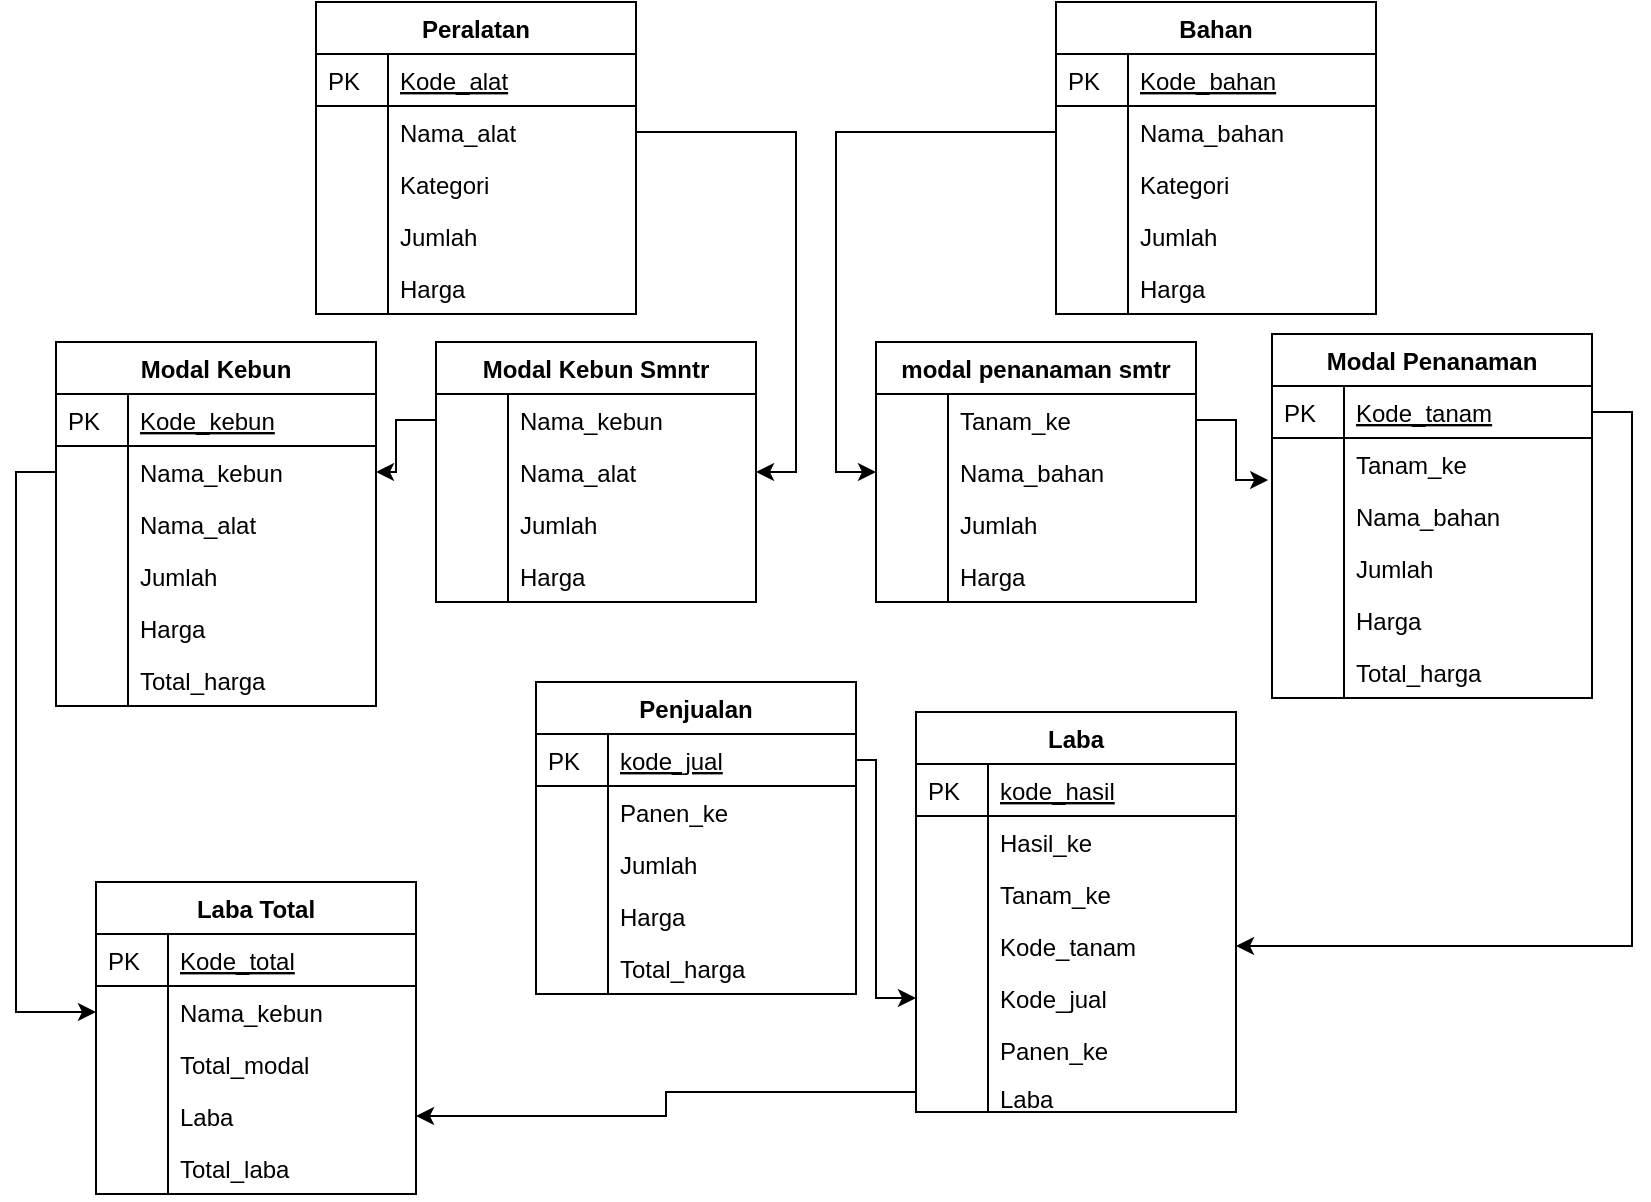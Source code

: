<mxfile version="12.9.6" type="github"><diagram id="C5RBs43oDa-KdzZeNtuy" name="Page-1"><mxGraphModel dx="1841" dy="611" grid="1" gridSize="10" guides="1" tooltips="1" connect="1" arrows="1" fold="1" page="1" pageScale="1" pageWidth="827" pageHeight="1169" math="0" shadow="0"><root><mxCell id="WIyWlLk6GJQsqaUBKTNV-0"/><mxCell id="WIyWlLk6GJQsqaUBKTNV-1" parent="WIyWlLk6GJQsqaUBKTNV-0"/><mxCell id="d-wqRidVAKuhWllK9RVp-6" value="Bahan" style="swimlane;fontStyle=1;childLayout=stackLayout;horizontal=1;startSize=26;horizontalStack=0;resizeParent=1;resizeLast=0;collapsible=1;marginBottom=0;rounded=0;shadow=0;strokeWidth=1;" vertex="1" parent="WIyWlLk6GJQsqaUBKTNV-1"><mxGeometry x="450" y="30" width="160" height="156" as="geometry"><mxRectangle x="20" y="80" width="160" height="26" as="alternateBounds"/></mxGeometry></mxCell><mxCell id="d-wqRidVAKuhWllK9RVp-7" value="Kode_bahan" style="shape=partialRectangle;top=0;left=0;right=0;bottom=1;align=left;verticalAlign=top;fillColor=none;spacingLeft=40;spacingRight=4;overflow=hidden;rotatable=0;points=[[0,0.5],[1,0.5]];portConstraint=eastwest;dropTarget=0;rounded=0;shadow=0;strokeWidth=1;fontStyle=4" vertex="1" parent="d-wqRidVAKuhWllK9RVp-6"><mxGeometry y="26" width="160" height="26" as="geometry"/></mxCell><mxCell id="d-wqRidVAKuhWllK9RVp-8" value="PK" style="shape=partialRectangle;top=0;left=0;bottom=0;fillColor=none;align=left;verticalAlign=top;spacingLeft=4;spacingRight=4;overflow=hidden;rotatable=0;points=[];portConstraint=eastwest;part=1;" vertex="1" connectable="0" parent="d-wqRidVAKuhWllK9RVp-7"><mxGeometry width="36" height="26" as="geometry"/></mxCell><object label="Nama_bahan" Kategori="" id="d-wqRidVAKuhWllK9RVp-9"><mxCell style="shape=partialRectangle;top=0;left=0;right=0;bottom=0;align=left;verticalAlign=top;fillColor=none;spacingLeft=40;spacingRight=4;overflow=hidden;rotatable=0;points=[[0,0.5],[1,0.5]];portConstraint=eastwest;dropTarget=0;rounded=0;shadow=0;strokeWidth=1;" vertex="1" parent="d-wqRidVAKuhWllK9RVp-6"><mxGeometry y="52" width="160" height="26" as="geometry"/></mxCell></object><mxCell id="d-wqRidVAKuhWllK9RVp-10" value="" style="shape=partialRectangle;top=0;left=0;bottom=0;fillColor=none;align=left;verticalAlign=top;spacingLeft=4;spacingRight=4;overflow=hidden;rotatable=0;points=[];portConstraint=eastwest;part=1;" vertex="1" connectable="0" parent="d-wqRidVAKuhWllK9RVp-9"><mxGeometry width="36" height="26" as="geometry"/></mxCell><object label="Kategori" Kategori="" id="d-wqRidVAKuhWllK9RVp-11"><mxCell style="shape=partialRectangle;top=0;left=0;right=0;bottom=0;align=left;verticalAlign=top;fillColor=none;spacingLeft=40;spacingRight=4;overflow=hidden;rotatable=0;points=[[0,0.5],[1,0.5]];portConstraint=eastwest;dropTarget=0;rounded=0;shadow=0;strokeWidth=1;" vertex="1" parent="d-wqRidVAKuhWllK9RVp-6"><mxGeometry y="78" width="160" height="26" as="geometry"/></mxCell></object><mxCell id="d-wqRidVAKuhWllK9RVp-12" value="" style="shape=partialRectangle;top=0;left=0;bottom=0;fillColor=none;align=left;verticalAlign=top;spacingLeft=4;spacingRight=4;overflow=hidden;rotatable=0;points=[];portConstraint=eastwest;part=1;" vertex="1" connectable="0" parent="d-wqRidVAKuhWllK9RVp-11"><mxGeometry width="36" height="26" as="geometry"/></mxCell><object label="Jumlah" Kategori="" id="d-wqRidVAKuhWllK9RVp-13"><mxCell style="shape=partialRectangle;top=0;left=0;right=0;bottom=0;align=left;verticalAlign=top;fillColor=none;spacingLeft=40;spacingRight=4;overflow=hidden;rotatable=0;points=[[0,0.5],[1,0.5]];portConstraint=eastwest;dropTarget=0;rounded=0;shadow=0;strokeWidth=1;" vertex="1" parent="d-wqRidVAKuhWllK9RVp-6"><mxGeometry y="104" width="160" height="26" as="geometry"/></mxCell></object><mxCell id="d-wqRidVAKuhWllK9RVp-14" value="" style="shape=partialRectangle;top=0;left=0;bottom=0;fillColor=none;align=left;verticalAlign=top;spacingLeft=4;spacingRight=4;overflow=hidden;rotatable=0;points=[];portConstraint=eastwest;part=1;" vertex="1" connectable="0" parent="d-wqRidVAKuhWllK9RVp-13"><mxGeometry width="36" height="26" as="geometry"/></mxCell><object label="Harga" Kategori="" id="d-wqRidVAKuhWllK9RVp-15"><mxCell style="shape=partialRectangle;top=0;left=0;right=0;bottom=0;align=left;verticalAlign=top;fillColor=none;spacingLeft=40;spacingRight=4;overflow=hidden;rotatable=0;points=[[0,0.5],[1,0.5]];portConstraint=eastwest;dropTarget=0;rounded=0;shadow=0;strokeWidth=1;" vertex="1" parent="d-wqRidVAKuhWllK9RVp-6"><mxGeometry y="130" width="160" height="26" as="geometry"/></mxCell></object><mxCell id="d-wqRidVAKuhWllK9RVp-16" value="" style="shape=partialRectangle;top=0;left=0;bottom=0;fillColor=none;align=left;verticalAlign=top;spacingLeft=4;spacingRight=4;overflow=hidden;rotatable=0;points=[];portConstraint=eastwest;part=1;" vertex="1" connectable="0" parent="d-wqRidVAKuhWllK9RVp-15"><mxGeometry width="36" height="26" as="geometry"/></mxCell><mxCell id="zkfFHV4jXpPFQw0GAbJ--51" value="Peralatan" style="swimlane;fontStyle=1;childLayout=stackLayout;horizontal=1;startSize=26;horizontalStack=0;resizeParent=1;resizeLast=0;collapsible=1;marginBottom=0;rounded=0;shadow=0;strokeWidth=1;" parent="WIyWlLk6GJQsqaUBKTNV-1" vertex="1"><mxGeometry x="80" y="30" width="160" height="156" as="geometry"><mxRectangle x="20" y="80" width="160" height="26" as="alternateBounds"/></mxGeometry></mxCell><mxCell id="zkfFHV4jXpPFQw0GAbJ--52" value="Kode_alat" style="shape=partialRectangle;top=0;left=0;right=0;bottom=1;align=left;verticalAlign=top;fillColor=none;spacingLeft=40;spacingRight=4;overflow=hidden;rotatable=0;points=[[0,0.5],[1,0.5]];portConstraint=eastwest;dropTarget=0;rounded=0;shadow=0;strokeWidth=1;fontStyle=4" parent="zkfFHV4jXpPFQw0GAbJ--51" vertex="1"><mxGeometry y="26" width="160" height="26" as="geometry"/></mxCell><mxCell id="zkfFHV4jXpPFQw0GAbJ--53" value="PK" style="shape=partialRectangle;top=0;left=0;bottom=0;fillColor=none;align=left;verticalAlign=top;spacingLeft=4;spacingRight=4;overflow=hidden;rotatable=0;points=[];portConstraint=eastwest;part=1;" parent="zkfFHV4jXpPFQw0GAbJ--52" vertex="1" connectable="0"><mxGeometry width="36" height="26" as="geometry"/></mxCell><object label="Nama_alat" Kategori="" id="zkfFHV4jXpPFQw0GAbJ--54"><mxCell style="shape=partialRectangle;top=0;left=0;right=0;bottom=0;align=left;verticalAlign=top;fillColor=none;spacingLeft=40;spacingRight=4;overflow=hidden;rotatable=0;points=[[0,0.5],[1,0.5]];portConstraint=eastwest;dropTarget=0;rounded=0;shadow=0;strokeWidth=1;" parent="zkfFHV4jXpPFQw0GAbJ--51" vertex="1"><mxGeometry y="52" width="160" height="26" as="geometry"/></mxCell></object><mxCell id="zkfFHV4jXpPFQw0GAbJ--55" value="" style="shape=partialRectangle;top=0;left=0;bottom=0;fillColor=none;align=left;verticalAlign=top;spacingLeft=4;spacingRight=4;overflow=hidden;rotatable=0;points=[];portConstraint=eastwest;part=1;" parent="zkfFHV4jXpPFQw0GAbJ--54" vertex="1" connectable="0"><mxGeometry width="36" height="26" as="geometry"/></mxCell><object label="Kategori" Kategori="" id="d-wqRidVAKuhWllK9RVp-0"><mxCell style="shape=partialRectangle;top=0;left=0;right=0;bottom=0;align=left;verticalAlign=top;fillColor=none;spacingLeft=40;spacingRight=4;overflow=hidden;rotatable=0;points=[[0,0.5],[1,0.5]];portConstraint=eastwest;dropTarget=0;rounded=0;shadow=0;strokeWidth=1;" vertex="1" parent="zkfFHV4jXpPFQw0GAbJ--51"><mxGeometry y="78" width="160" height="26" as="geometry"/></mxCell></object><mxCell id="d-wqRidVAKuhWllK9RVp-1" value="" style="shape=partialRectangle;top=0;left=0;bottom=0;fillColor=none;align=left;verticalAlign=top;spacingLeft=4;spacingRight=4;overflow=hidden;rotatable=0;points=[];portConstraint=eastwest;part=1;" vertex="1" connectable="0" parent="d-wqRidVAKuhWllK9RVp-0"><mxGeometry width="36" height="26" as="geometry"/></mxCell><object label="Jumlah" Kategori="" id="d-wqRidVAKuhWllK9RVp-2"><mxCell style="shape=partialRectangle;top=0;left=0;right=0;bottom=0;align=left;verticalAlign=top;fillColor=none;spacingLeft=40;spacingRight=4;overflow=hidden;rotatable=0;points=[[0,0.5],[1,0.5]];portConstraint=eastwest;dropTarget=0;rounded=0;shadow=0;strokeWidth=1;" vertex="1" parent="zkfFHV4jXpPFQw0GAbJ--51"><mxGeometry y="104" width="160" height="26" as="geometry"/></mxCell></object><mxCell id="d-wqRidVAKuhWllK9RVp-3" value="" style="shape=partialRectangle;top=0;left=0;bottom=0;fillColor=none;align=left;verticalAlign=top;spacingLeft=4;spacingRight=4;overflow=hidden;rotatable=0;points=[];portConstraint=eastwest;part=1;" vertex="1" connectable="0" parent="d-wqRidVAKuhWllK9RVp-2"><mxGeometry width="36" height="26" as="geometry"/></mxCell><object label="Harga" Kategori="" id="d-wqRidVAKuhWllK9RVp-4"><mxCell style="shape=partialRectangle;top=0;left=0;right=0;bottom=0;align=left;verticalAlign=top;fillColor=none;spacingLeft=40;spacingRight=4;overflow=hidden;rotatable=0;points=[[0,0.5],[1,0.5]];portConstraint=eastwest;dropTarget=0;rounded=0;shadow=0;strokeWidth=1;" vertex="1" parent="zkfFHV4jXpPFQw0GAbJ--51"><mxGeometry y="130" width="160" height="26" as="geometry"/></mxCell></object><mxCell id="d-wqRidVAKuhWllK9RVp-5" value="" style="shape=partialRectangle;top=0;left=0;bottom=0;fillColor=none;align=left;verticalAlign=top;spacingLeft=4;spacingRight=4;overflow=hidden;rotatable=0;points=[];portConstraint=eastwest;part=1;" vertex="1" connectable="0" parent="d-wqRidVAKuhWllK9RVp-4"><mxGeometry width="36" height="26" as="geometry"/></mxCell><mxCell id="d-wqRidVAKuhWllK9RVp-45" value="Modal Kebun" style="swimlane;fontStyle=1;childLayout=stackLayout;horizontal=1;startSize=26;horizontalStack=0;resizeParent=1;resizeLast=0;collapsible=1;marginBottom=0;rounded=0;shadow=0;strokeWidth=1;" vertex="1" parent="WIyWlLk6GJQsqaUBKTNV-1"><mxGeometry x="-50" y="200" width="160" height="182" as="geometry"><mxRectangle x="20" y="80" width="160" height="26" as="alternateBounds"/></mxGeometry></mxCell><mxCell id="d-wqRidVAKuhWllK9RVp-46" value="Kode_kebun" style="shape=partialRectangle;top=0;left=0;right=0;bottom=1;align=left;verticalAlign=top;fillColor=none;spacingLeft=40;spacingRight=4;overflow=hidden;rotatable=0;points=[[0,0.5],[1,0.5]];portConstraint=eastwest;dropTarget=0;rounded=0;shadow=0;strokeWidth=1;fontStyle=4" vertex="1" parent="d-wqRidVAKuhWllK9RVp-45"><mxGeometry y="26" width="160" height="26" as="geometry"/></mxCell><mxCell id="d-wqRidVAKuhWllK9RVp-47" value="PK" style="shape=partialRectangle;top=0;left=0;bottom=0;fillColor=none;align=left;verticalAlign=top;spacingLeft=4;spacingRight=4;overflow=hidden;rotatable=0;points=[];portConstraint=eastwest;part=1;" vertex="1" connectable="0" parent="d-wqRidVAKuhWllK9RVp-46"><mxGeometry width="36" height="26" as="geometry"/></mxCell><object label="Nama_kebun" Kategori="" id="d-wqRidVAKuhWllK9RVp-48"><mxCell style="shape=partialRectangle;top=0;left=0;right=0;bottom=0;align=left;verticalAlign=top;fillColor=none;spacingLeft=40;spacingRight=4;overflow=hidden;rotatable=0;points=[[0,0.5],[1,0.5]];portConstraint=eastwest;dropTarget=0;rounded=0;shadow=0;strokeWidth=1;" vertex="1" parent="d-wqRidVAKuhWllK9RVp-45"><mxGeometry y="52" width="160" height="26" as="geometry"/></mxCell></object><mxCell id="d-wqRidVAKuhWllK9RVp-49" value="" style="shape=partialRectangle;top=0;left=0;bottom=0;fillColor=none;align=left;verticalAlign=top;spacingLeft=4;spacingRight=4;overflow=hidden;rotatable=0;points=[];portConstraint=eastwest;part=1;" vertex="1" connectable="0" parent="d-wqRidVAKuhWllK9RVp-48"><mxGeometry width="36" height="26" as="geometry"/></mxCell><object label="Nama_alat" Kategori="" id="d-wqRidVAKuhWllK9RVp-50"><mxCell style="shape=partialRectangle;top=0;left=0;right=0;bottom=0;align=left;verticalAlign=top;fillColor=none;spacingLeft=40;spacingRight=4;overflow=hidden;rotatable=0;points=[[0,0.5],[1,0.5]];portConstraint=eastwest;dropTarget=0;rounded=0;shadow=0;strokeWidth=1;" vertex="1" parent="d-wqRidVAKuhWllK9RVp-45"><mxGeometry y="78" width="160" height="26" as="geometry"/></mxCell></object><mxCell id="d-wqRidVAKuhWllK9RVp-51" value="" style="shape=partialRectangle;top=0;left=0;bottom=0;fillColor=none;align=left;verticalAlign=top;spacingLeft=4;spacingRight=4;overflow=hidden;rotatable=0;points=[];portConstraint=eastwest;part=1;" vertex="1" connectable="0" parent="d-wqRidVAKuhWllK9RVp-50"><mxGeometry width="36" height="26" as="geometry"/></mxCell><object label="Jumlah" Kategori="" id="d-wqRidVAKuhWllK9RVp-52"><mxCell style="shape=partialRectangle;top=0;left=0;right=0;bottom=0;align=left;verticalAlign=top;fillColor=none;spacingLeft=40;spacingRight=4;overflow=hidden;rotatable=0;points=[[0,0.5],[1,0.5]];portConstraint=eastwest;dropTarget=0;rounded=0;shadow=0;strokeWidth=1;" vertex="1" parent="d-wqRidVAKuhWllK9RVp-45"><mxGeometry y="104" width="160" height="26" as="geometry"/></mxCell></object><mxCell id="d-wqRidVAKuhWllK9RVp-53" value="" style="shape=partialRectangle;top=0;left=0;bottom=0;fillColor=none;align=left;verticalAlign=top;spacingLeft=4;spacingRight=4;overflow=hidden;rotatable=0;points=[];portConstraint=eastwest;part=1;" vertex="1" connectable="0" parent="d-wqRidVAKuhWllK9RVp-52"><mxGeometry width="36" height="26" as="geometry"/></mxCell><object label="Harga" Kategori="" id="d-wqRidVAKuhWllK9RVp-54"><mxCell style="shape=partialRectangle;top=0;left=0;right=0;bottom=0;align=left;verticalAlign=top;fillColor=none;spacingLeft=40;spacingRight=4;overflow=hidden;rotatable=0;points=[[0,0.5],[1,0.5]];portConstraint=eastwest;dropTarget=0;rounded=0;shadow=0;strokeWidth=1;" vertex="1" parent="d-wqRidVAKuhWllK9RVp-45"><mxGeometry y="130" width="160" height="26" as="geometry"/></mxCell></object><mxCell id="d-wqRidVAKuhWllK9RVp-55" value="" style="shape=partialRectangle;top=0;left=0;bottom=0;fillColor=none;align=left;verticalAlign=top;spacingLeft=4;spacingRight=4;overflow=hidden;rotatable=0;points=[];portConstraint=eastwest;part=1;" vertex="1" connectable="0" parent="d-wqRidVAKuhWllK9RVp-54"><mxGeometry width="36" height="26" as="geometry"/></mxCell><object label="Total_harga" Kategori="" id="d-wqRidVAKuhWllK9RVp-107"><mxCell style="shape=partialRectangle;top=0;left=0;right=0;bottom=0;align=left;verticalAlign=top;fillColor=none;spacingLeft=40;spacingRight=4;overflow=hidden;rotatable=0;points=[[0,0.5],[1,0.5]];portConstraint=eastwest;dropTarget=0;rounded=0;shadow=0;strokeWidth=1;" vertex="1" parent="d-wqRidVAKuhWllK9RVp-45"><mxGeometry y="156" width="160" height="26" as="geometry"/></mxCell></object><mxCell id="d-wqRidVAKuhWllK9RVp-108" value="" style="shape=partialRectangle;top=0;left=0;bottom=0;fillColor=none;align=left;verticalAlign=top;spacingLeft=4;spacingRight=4;overflow=hidden;rotatable=0;points=[];portConstraint=eastwest;part=1;" vertex="1" connectable="0" parent="d-wqRidVAKuhWllK9RVp-107"><mxGeometry width="36" height="26" as="geometry"/></mxCell><mxCell id="d-wqRidVAKuhWllK9RVp-56" value="Modal Penanaman" style="swimlane;fontStyle=1;childLayout=stackLayout;horizontal=1;startSize=26;horizontalStack=0;resizeParent=1;resizeLast=0;collapsible=1;marginBottom=0;rounded=0;shadow=0;strokeWidth=1;" vertex="1" parent="WIyWlLk6GJQsqaUBKTNV-1"><mxGeometry x="558" y="196" width="160" height="182" as="geometry"><mxRectangle x="20" y="80" width="160" height="26" as="alternateBounds"/></mxGeometry></mxCell><mxCell id="d-wqRidVAKuhWllK9RVp-57" value="Kode_tanam" style="shape=partialRectangle;top=0;left=0;right=0;bottom=1;align=left;verticalAlign=top;fillColor=none;spacingLeft=40;spacingRight=4;overflow=hidden;rotatable=0;points=[[0,0.5],[1,0.5]];portConstraint=eastwest;dropTarget=0;rounded=0;shadow=0;strokeWidth=1;fontStyle=4" vertex="1" parent="d-wqRidVAKuhWllK9RVp-56"><mxGeometry y="26" width="160" height="26" as="geometry"/></mxCell><mxCell id="d-wqRidVAKuhWllK9RVp-58" value="PK" style="shape=partialRectangle;top=0;left=0;bottom=0;fillColor=none;align=left;verticalAlign=top;spacingLeft=4;spacingRight=4;overflow=hidden;rotatable=0;points=[];portConstraint=eastwest;part=1;" vertex="1" connectable="0" parent="d-wqRidVAKuhWllK9RVp-57"><mxGeometry width="36" height="26" as="geometry"/></mxCell><object label="Tanam_ke" Kategori="" id="d-wqRidVAKuhWllK9RVp-59"><mxCell style="shape=partialRectangle;top=0;left=0;right=0;bottom=0;align=left;verticalAlign=top;fillColor=none;spacingLeft=40;spacingRight=4;overflow=hidden;rotatable=0;points=[[0,0.5],[1,0.5]];portConstraint=eastwest;dropTarget=0;rounded=0;shadow=0;strokeWidth=1;" vertex="1" parent="d-wqRidVAKuhWllK9RVp-56"><mxGeometry y="52" width="160" height="26" as="geometry"/></mxCell></object><mxCell id="d-wqRidVAKuhWllK9RVp-60" value="" style="shape=partialRectangle;top=0;left=0;bottom=0;fillColor=none;align=left;verticalAlign=top;spacingLeft=4;spacingRight=4;overflow=hidden;rotatable=0;points=[];portConstraint=eastwest;part=1;" vertex="1" connectable="0" parent="d-wqRidVAKuhWllK9RVp-59"><mxGeometry width="36" height="26" as="geometry"/></mxCell><object label="Nama_bahan" Kategori="" id="d-wqRidVAKuhWllK9RVp-61"><mxCell style="shape=partialRectangle;top=0;left=0;right=0;bottom=0;align=left;verticalAlign=top;fillColor=none;spacingLeft=40;spacingRight=4;overflow=hidden;rotatable=0;points=[[0,0.5],[1,0.5]];portConstraint=eastwest;dropTarget=0;rounded=0;shadow=0;strokeWidth=1;" vertex="1" parent="d-wqRidVAKuhWllK9RVp-56"><mxGeometry y="78" width="160" height="26" as="geometry"/></mxCell></object><mxCell id="d-wqRidVAKuhWllK9RVp-62" value="" style="shape=partialRectangle;top=0;left=0;bottom=0;fillColor=none;align=left;verticalAlign=top;spacingLeft=4;spacingRight=4;overflow=hidden;rotatable=0;points=[];portConstraint=eastwest;part=1;" vertex="1" connectable="0" parent="d-wqRidVAKuhWllK9RVp-61"><mxGeometry width="36" height="26" as="geometry"/></mxCell><object label="Jumlah" Kategori="" id="d-wqRidVAKuhWllK9RVp-115"><mxCell style="shape=partialRectangle;top=0;left=0;right=0;bottom=0;align=left;verticalAlign=top;fillColor=none;spacingLeft=40;spacingRight=4;overflow=hidden;rotatable=0;points=[[0,0.5],[1,0.5]];portConstraint=eastwest;dropTarget=0;rounded=0;shadow=0;strokeWidth=1;" vertex="1" parent="d-wqRidVAKuhWllK9RVp-56"><mxGeometry y="104" width="160" height="26" as="geometry"/></mxCell></object><mxCell id="d-wqRidVAKuhWllK9RVp-116" value="" style="shape=partialRectangle;top=0;left=0;bottom=0;fillColor=none;align=left;verticalAlign=top;spacingLeft=4;spacingRight=4;overflow=hidden;rotatable=0;points=[];portConstraint=eastwest;part=1;" vertex="1" connectable="0" parent="d-wqRidVAKuhWllK9RVp-115"><mxGeometry width="36" height="26" as="geometry"/></mxCell><object label="Harga" Kategori="" id="d-wqRidVAKuhWllK9RVp-63"><mxCell style="shape=partialRectangle;top=0;left=0;right=0;bottom=0;align=left;verticalAlign=top;fillColor=none;spacingLeft=40;spacingRight=4;overflow=hidden;rotatable=0;points=[[0,0.5],[1,0.5]];portConstraint=eastwest;dropTarget=0;rounded=0;shadow=0;strokeWidth=1;" vertex="1" parent="d-wqRidVAKuhWllK9RVp-56"><mxGeometry y="130" width="160" height="26" as="geometry"/></mxCell></object><mxCell id="d-wqRidVAKuhWllK9RVp-64" value="" style="shape=partialRectangle;top=0;left=0;bottom=0;fillColor=none;align=left;verticalAlign=top;spacingLeft=4;spacingRight=4;overflow=hidden;rotatable=0;points=[];portConstraint=eastwest;part=1;" vertex="1" connectable="0" parent="d-wqRidVAKuhWllK9RVp-63"><mxGeometry width="36" height="26" as="geometry"/></mxCell><object label="Total_harga" Kategori="" id="d-wqRidVAKuhWllK9RVp-65"><mxCell style="shape=partialRectangle;top=0;left=0;right=0;bottom=0;align=left;verticalAlign=top;fillColor=none;spacingLeft=40;spacingRight=4;overflow=hidden;rotatable=0;points=[[0,0.5],[1,0.5]];portConstraint=eastwest;dropTarget=0;rounded=0;shadow=0;strokeWidth=1;" vertex="1" parent="d-wqRidVAKuhWllK9RVp-56"><mxGeometry y="156" width="160" height="26" as="geometry"/></mxCell></object><mxCell id="d-wqRidVAKuhWllK9RVp-66" value="" style="shape=partialRectangle;top=0;left=0;bottom=0;fillColor=none;align=left;verticalAlign=top;spacingLeft=4;spacingRight=4;overflow=hidden;rotatable=0;points=[];portConstraint=eastwest;part=1;" vertex="1" connectable="0" parent="d-wqRidVAKuhWllK9RVp-65"><mxGeometry width="36" height="26" as="geometry"/></mxCell><mxCell id="d-wqRidVAKuhWllK9RVp-101" style="edgeStyle=orthogonalEdgeStyle;rounded=0;orthogonalLoop=1;jettySize=auto;html=1;exitX=1;exitY=0.5;exitDx=0;exitDy=0;entryX=1;entryY=0.5;entryDx=0;entryDy=0;" edge="1" parent="WIyWlLk6GJQsqaUBKTNV-1" source="zkfFHV4jXpPFQw0GAbJ--54" target="d-wqRidVAKuhWllK9RVp-23"><mxGeometry relative="1" as="geometry"><mxPoint x="300" y="239" as="targetPoint"/></mxGeometry></mxCell><mxCell id="d-wqRidVAKuhWllK9RVp-23" value="Modal Kebun Smntr" style="swimlane;fontStyle=1;childLayout=stackLayout;horizontal=1;startSize=26;horizontalStack=0;resizeParent=1;resizeLast=0;collapsible=1;marginBottom=0;rounded=0;shadow=0;strokeWidth=1;" vertex="1" parent="WIyWlLk6GJQsqaUBKTNV-1"><mxGeometry x="140" y="200" width="160" height="130" as="geometry"><mxRectangle x="20" y="80" width="160" height="26" as="alternateBounds"/></mxGeometry></mxCell><object label="Nama_kebun" Kategori="" id="d-wqRidVAKuhWllK9RVp-26"><mxCell style="shape=partialRectangle;top=0;left=0;right=0;bottom=0;align=left;verticalAlign=top;fillColor=none;spacingLeft=40;spacingRight=4;overflow=hidden;rotatable=0;points=[[0,0.5],[1,0.5]];portConstraint=eastwest;dropTarget=0;rounded=0;shadow=0;strokeWidth=1;" vertex="1" parent="d-wqRidVAKuhWllK9RVp-23"><mxGeometry y="26" width="160" height="26" as="geometry"/></mxCell></object><mxCell id="d-wqRidVAKuhWllK9RVp-27" value="" style="shape=partialRectangle;top=0;left=0;bottom=0;fillColor=none;align=left;verticalAlign=top;spacingLeft=4;spacingRight=4;overflow=hidden;rotatable=0;points=[];portConstraint=eastwest;part=1;" vertex="1" connectable="0" parent="d-wqRidVAKuhWllK9RVp-26"><mxGeometry width="36" height="26" as="geometry"/></mxCell><object label="Nama_alat" Kategori="" id="d-wqRidVAKuhWllK9RVp-28"><mxCell style="shape=partialRectangle;top=0;left=0;right=0;bottom=0;align=left;verticalAlign=top;fillColor=none;spacingLeft=40;spacingRight=4;overflow=hidden;rotatable=0;points=[[0,0.5],[1,0.5]];portConstraint=eastwest;dropTarget=0;rounded=0;shadow=0;strokeWidth=1;" vertex="1" parent="d-wqRidVAKuhWllK9RVp-23"><mxGeometry y="52" width="160" height="26" as="geometry"/></mxCell></object><mxCell id="d-wqRidVAKuhWllK9RVp-29" value="" style="shape=partialRectangle;top=0;left=0;bottom=0;fillColor=none;align=left;verticalAlign=top;spacingLeft=4;spacingRight=4;overflow=hidden;rotatable=0;points=[];portConstraint=eastwest;part=1;" vertex="1" connectable="0" parent="d-wqRidVAKuhWllK9RVp-28"><mxGeometry width="36" height="26" as="geometry"/></mxCell><object label="Jumlah" Kategori="" id="d-wqRidVAKuhWllK9RVp-30"><mxCell style="shape=partialRectangle;top=0;left=0;right=0;bottom=0;align=left;verticalAlign=top;fillColor=none;spacingLeft=40;spacingRight=4;overflow=hidden;rotatable=0;points=[[0,0.5],[1,0.5]];portConstraint=eastwest;dropTarget=0;rounded=0;shadow=0;strokeWidth=1;" vertex="1" parent="d-wqRidVAKuhWllK9RVp-23"><mxGeometry y="78" width="160" height="26" as="geometry"/></mxCell></object><mxCell id="d-wqRidVAKuhWllK9RVp-31" value="" style="shape=partialRectangle;top=0;left=0;bottom=0;fillColor=none;align=left;verticalAlign=top;spacingLeft=4;spacingRight=4;overflow=hidden;rotatable=0;points=[];portConstraint=eastwest;part=1;" vertex="1" connectable="0" parent="d-wqRidVAKuhWllK9RVp-30"><mxGeometry width="36" height="26" as="geometry"/></mxCell><object label="Harga" Kategori="" id="d-wqRidVAKuhWllK9RVp-32"><mxCell style="shape=partialRectangle;top=0;left=0;right=0;bottom=0;align=left;verticalAlign=top;fillColor=none;spacingLeft=40;spacingRight=4;overflow=hidden;rotatable=0;points=[[0,0.5],[1,0.5]];portConstraint=eastwest;dropTarget=0;rounded=0;shadow=0;strokeWidth=1;" vertex="1" parent="d-wqRidVAKuhWllK9RVp-23"><mxGeometry y="104" width="160" height="26" as="geometry"/></mxCell></object><mxCell id="d-wqRidVAKuhWllK9RVp-33" value="" style="shape=partialRectangle;top=0;left=0;bottom=0;fillColor=none;align=left;verticalAlign=top;spacingLeft=4;spacingRight=4;overflow=hidden;rotatable=0;points=[];portConstraint=eastwest;part=1;" vertex="1" connectable="0" parent="d-wqRidVAKuhWllK9RVp-32"><mxGeometry width="36" height="26" as="geometry"/></mxCell><mxCell id="d-wqRidVAKuhWllK9RVp-102" style="edgeStyle=orthogonalEdgeStyle;rounded=0;orthogonalLoop=1;jettySize=auto;html=1;exitX=0;exitY=0.5;exitDx=0;exitDy=0;entryX=0;entryY=0.5;entryDx=0;entryDy=0;" edge="1" parent="WIyWlLk6GJQsqaUBKTNV-1" source="d-wqRidVAKuhWllK9RVp-9" target="d-wqRidVAKuhWllK9RVp-39"><mxGeometry relative="1" as="geometry"/></mxCell><mxCell id="d-wqRidVAKuhWllK9RVp-34" value="modal penanaman smtr" style="swimlane;fontStyle=1;childLayout=stackLayout;horizontal=1;startSize=26;horizontalStack=0;resizeParent=1;resizeLast=0;collapsible=1;marginBottom=0;rounded=0;shadow=0;strokeWidth=1;" vertex="1" parent="WIyWlLk6GJQsqaUBKTNV-1"><mxGeometry x="360" y="200" width="160" height="130" as="geometry"><mxRectangle x="20" y="80" width="160" height="26" as="alternateBounds"/></mxGeometry></mxCell><object label="Tanam_ke" Kategori="" id="d-wqRidVAKuhWllK9RVp-37"><mxCell style="shape=partialRectangle;top=0;left=0;right=0;bottom=0;align=left;verticalAlign=top;fillColor=none;spacingLeft=40;spacingRight=4;overflow=hidden;rotatable=0;points=[[0,0.5],[1,0.5]];portConstraint=eastwest;dropTarget=0;rounded=0;shadow=0;strokeWidth=1;" vertex="1" parent="d-wqRidVAKuhWllK9RVp-34"><mxGeometry y="26" width="160" height="26" as="geometry"/></mxCell></object><mxCell id="d-wqRidVAKuhWllK9RVp-38" value="" style="shape=partialRectangle;top=0;left=0;bottom=0;fillColor=none;align=left;verticalAlign=top;spacingLeft=4;spacingRight=4;overflow=hidden;rotatable=0;points=[];portConstraint=eastwest;part=1;" vertex="1" connectable="0" parent="d-wqRidVAKuhWllK9RVp-37"><mxGeometry width="36" height="26" as="geometry"/></mxCell><object label="Nama_bahan" Kategori="" id="d-wqRidVAKuhWllK9RVp-39"><mxCell style="shape=partialRectangle;top=0;left=0;right=0;bottom=0;align=left;verticalAlign=top;fillColor=none;spacingLeft=40;spacingRight=4;overflow=hidden;rotatable=0;points=[[0,0.5],[1,0.5]];portConstraint=eastwest;dropTarget=0;rounded=0;shadow=0;strokeWidth=1;" vertex="1" parent="d-wqRidVAKuhWllK9RVp-34"><mxGeometry y="52" width="160" height="26" as="geometry"/></mxCell></object><mxCell id="d-wqRidVAKuhWllK9RVp-40" value="" style="shape=partialRectangle;top=0;left=0;bottom=0;fillColor=none;align=left;verticalAlign=top;spacingLeft=4;spacingRight=4;overflow=hidden;rotatable=0;points=[];portConstraint=eastwest;part=1;" vertex="1" connectable="0" parent="d-wqRidVAKuhWllK9RVp-39"><mxGeometry width="36" height="26" as="geometry"/></mxCell><object label="Jumlah" Kategori="" id="d-wqRidVAKuhWllK9RVp-41"><mxCell style="shape=partialRectangle;top=0;left=0;right=0;bottom=0;align=left;verticalAlign=top;fillColor=none;spacingLeft=40;spacingRight=4;overflow=hidden;rotatable=0;points=[[0,0.5],[1,0.5]];portConstraint=eastwest;dropTarget=0;rounded=0;shadow=0;strokeWidth=1;" vertex="1" parent="d-wqRidVAKuhWllK9RVp-34"><mxGeometry y="78" width="160" height="26" as="geometry"/></mxCell></object><mxCell id="d-wqRidVAKuhWllK9RVp-42" value="" style="shape=partialRectangle;top=0;left=0;bottom=0;fillColor=none;align=left;verticalAlign=top;spacingLeft=4;spacingRight=4;overflow=hidden;rotatable=0;points=[];portConstraint=eastwest;part=1;" vertex="1" connectable="0" parent="d-wqRidVAKuhWllK9RVp-41"><mxGeometry width="36" height="26" as="geometry"/></mxCell><object label="Harga" Kategori="" id="d-wqRidVAKuhWllK9RVp-43"><mxCell style="shape=partialRectangle;top=0;left=0;right=0;bottom=0;align=left;verticalAlign=top;fillColor=none;spacingLeft=40;spacingRight=4;overflow=hidden;rotatable=0;points=[[0,0.5],[1,0.5]];portConstraint=eastwest;dropTarget=0;rounded=0;shadow=0;strokeWidth=1;" vertex="1" parent="d-wqRidVAKuhWllK9RVp-34"><mxGeometry y="104" width="160" height="26" as="geometry"/></mxCell></object><mxCell id="d-wqRidVAKuhWllK9RVp-44" value="" style="shape=partialRectangle;top=0;left=0;bottom=0;fillColor=none;align=left;verticalAlign=top;spacingLeft=4;spacingRight=4;overflow=hidden;rotatable=0;points=[];portConstraint=eastwest;part=1;" vertex="1" connectable="0" parent="d-wqRidVAKuhWllK9RVp-43"><mxGeometry width="36" height="26" as="geometry"/></mxCell><mxCell id="d-wqRidVAKuhWllK9RVp-104" style="edgeStyle=orthogonalEdgeStyle;rounded=0;orthogonalLoop=1;jettySize=auto;html=1;exitX=0;exitY=0.5;exitDx=0;exitDy=0;entryX=1;entryY=0.5;entryDx=0;entryDy=0;" edge="1" parent="WIyWlLk6GJQsqaUBKTNV-1" target="d-wqRidVAKuhWllK9RVp-48"><mxGeometry relative="1" as="geometry"><mxPoint x="140" y="239" as="sourcePoint"/><Array as="points"><mxPoint x="120" y="239"/><mxPoint x="120" y="265"/></Array></mxGeometry></mxCell><mxCell id="d-wqRidVAKuhWllK9RVp-113" style="edgeStyle=orthogonalEdgeStyle;rounded=0;orthogonalLoop=1;jettySize=auto;html=1;exitX=1;exitY=0.5;exitDx=0;exitDy=0;entryX=-0.012;entryY=0.808;entryDx=0;entryDy=0;entryPerimeter=0;" edge="1" parent="WIyWlLk6GJQsqaUBKTNV-1" source="d-wqRidVAKuhWllK9RVp-37" target="d-wqRidVAKuhWllK9RVp-59"><mxGeometry relative="1" as="geometry"/></mxCell><object label="Panen_ke" Kategori="" id="d-wqRidVAKuhWllK9RVp-136"><mxCell style="shape=partialRectangle;top=0;left=0;right=0;bottom=0;align=left;verticalAlign=top;fillColor=none;spacingLeft=40;spacingRight=4;overflow=hidden;rotatable=0;points=[[0,0.5],[1,0.5]];portConstraint=eastwest;dropTarget=0;rounded=0;shadow=0;strokeWidth=1;" vertex="1" parent="WIyWlLk6GJQsqaUBKTNV-1"><mxGeometry x="380" y="541" width="160" height="24" as="geometry"/></mxCell></object><mxCell id="d-wqRidVAKuhWllK9RVp-137" value="" style="shape=partialRectangle;top=0;left=0;bottom=0;fillColor=none;align=left;verticalAlign=top;spacingLeft=4;spacingRight=4;overflow=hidden;rotatable=0;points=[];portConstraint=eastwest;part=1;" vertex="1" connectable="0" parent="d-wqRidVAKuhWllK9RVp-136"><mxGeometry width="36" height="24" as="geometry"/></mxCell><object label="Laba" Kategori="" id="d-wqRidVAKuhWllK9RVp-140"><mxCell style="shape=partialRectangle;top=0;left=0;right=0;bottom=0;align=left;verticalAlign=top;fillColor=none;spacingLeft=40;spacingRight=4;overflow=hidden;rotatable=0;points=[[0,0.5],[1,0.5]];portConstraint=eastwest;dropTarget=0;rounded=0;shadow=0;strokeWidth=1;" vertex="1" parent="WIyWlLk6GJQsqaUBKTNV-1"><mxGeometry x="380" y="565" width="160" height="20" as="geometry"/></mxCell></object><mxCell id="d-wqRidVAKuhWllK9RVp-141" value="" style="shape=partialRectangle;top=0;left=0;bottom=0;fillColor=none;align=left;verticalAlign=top;spacingLeft=4;spacingRight=4;overflow=hidden;rotatable=0;points=[];portConstraint=eastwest;part=1;" vertex="1" connectable="0" parent="d-wqRidVAKuhWllK9RVp-140"><mxGeometry width="36" height="20" as="geometry"/></mxCell><mxCell id="d-wqRidVAKuhWllK9RVp-160" style="edgeStyle=orthogonalEdgeStyle;rounded=0;orthogonalLoop=1;jettySize=auto;html=1;entryX=1;entryY=0.5;entryDx=0;entryDy=0;exitX=0;exitY=0.5;exitDx=0;exitDy=0;" edge="1" parent="WIyWlLk6GJQsqaUBKTNV-1" source="d-wqRidVAKuhWllK9RVp-140" target="d-wqRidVAKuhWllK9RVp-155"><mxGeometry relative="1" as="geometry"><mxPoint x="370" y="570" as="sourcePoint"/></mxGeometry></mxCell><mxCell id="d-wqRidVAKuhWllK9RVp-78" value="Laba" style="swimlane;fontStyle=1;childLayout=stackLayout;horizontal=1;startSize=26;horizontalStack=0;resizeParent=1;resizeLast=0;collapsible=1;marginBottom=0;rounded=0;shadow=0;strokeWidth=1;" vertex="1" parent="WIyWlLk6GJQsqaUBKTNV-1"><mxGeometry x="380" y="385" width="160" height="200" as="geometry"><mxRectangle x="20" y="80" width="160" height="26" as="alternateBounds"/></mxGeometry></mxCell><mxCell id="d-wqRidVAKuhWllK9RVp-79" value="kode_hasil" style="shape=partialRectangle;top=0;left=0;right=0;bottom=1;align=left;verticalAlign=top;fillColor=none;spacingLeft=40;spacingRight=4;overflow=hidden;rotatable=0;points=[[0,0.5],[1,0.5]];portConstraint=eastwest;dropTarget=0;rounded=0;shadow=0;strokeWidth=1;fontStyle=4" vertex="1" parent="d-wqRidVAKuhWllK9RVp-78"><mxGeometry y="26" width="160" height="26" as="geometry"/></mxCell><mxCell id="d-wqRidVAKuhWllK9RVp-80" value="PK" style="shape=partialRectangle;top=0;left=0;bottom=0;fillColor=none;align=left;verticalAlign=top;spacingLeft=4;spacingRight=4;overflow=hidden;rotatable=0;points=[];portConstraint=eastwest;part=1;" vertex="1" connectable="0" parent="d-wqRidVAKuhWllK9RVp-79"><mxGeometry width="36" height="26" as="geometry"/></mxCell><object label="Hasil_ke" Kategori="" id="d-wqRidVAKuhWllK9RVp-81"><mxCell style="shape=partialRectangle;top=0;left=0;right=0;bottom=0;align=left;verticalAlign=top;fillColor=none;spacingLeft=40;spacingRight=4;overflow=hidden;rotatable=0;points=[[0,0.5],[1,0.5]];portConstraint=eastwest;dropTarget=0;rounded=0;shadow=0;strokeWidth=1;" vertex="1" parent="d-wqRidVAKuhWllK9RVp-78"><mxGeometry y="52" width="160" height="26" as="geometry"/></mxCell></object><mxCell id="d-wqRidVAKuhWllK9RVp-82" value="" style="shape=partialRectangle;top=0;left=0;bottom=0;fillColor=none;align=left;verticalAlign=top;spacingLeft=4;spacingRight=4;overflow=hidden;rotatable=0;points=[];portConstraint=eastwest;part=1;" vertex="1" connectable="0" parent="d-wqRidVAKuhWllK9RVp-81"><mxGeometry width="36" height="26" as="geometry"/></mxCell><object label="Tanam_ke" Kategori="" id="d-wqRidVAKuhWllK9RVp-85"><mxCell style="shape=partialRectangle;top=0;left=0;right=0;bottom=0;align=left;verticalAlign=top;fillColor=none;spacingLeft=40;spacingRight=4;overflow=hidden;rotatable=0;points=[[0,0.5],[1,0.5]];portConstraint=eastwest;dropTarget=0;rounded=0;shadow=0;strokeWidth=1;" vertex="1" parent="d-wqRidVAKuhWllK9RVp-78"><mxGeometry y="78" width="160" height="26" as="geometry"/></mxCell></object><mxCell id="d-wqRidVAKuhWllK9RVp-86" value="" style="shape=partialRectangle;top=0;left=0;bottom=0;fillColor=none;align=left;verticalAlign=top;spacingLeft=4;spacingRight=4;overflow=hidden;rotatable=0;points=[];portConstraint=eastwest;part=1;" vertex="1" connectable="0" parent="d-wqRidVAKuhWllK9RVp-85"><mxGeometry width="36" height="26" as="geometry"/></mxCell><object label="Kode_tanam" Kategori="" id="d-wqRidVAKuhWllK9RVp-83"><mxCell style="shape=partialRectangle;top=0;left=0;right=0;bottom=0;align=left;verticalAlign=top;fillColor=none;spacingLeft=40;spacingRight=4;overflow=hidden;rotatable=0;points=[[0,0.5],[1,0.5]];portConstraint=eastwest;dropTarget=0;rounded=0;shadow=0;strokeWidth=1;" vertex="1" parent="d-wqRidVAKuhWllK9RVp-78"><mxGeometry y="104" width="160" height="26" as="geometry"/></mxCell></object><mxCell id="d-wqRidVAKuhWllK9RVp-84" value="" style="shape=partialRectangle;top=0;left=0;bottom=0;fillColor=none;align=left;verticalAlign=top;spacingLeft=4;spacingRight=4;overflow=hidden;rotatable=0;points=[];portConstraint=eastwest;part=1;" vertex="1" connectable="0" parent="d-wqRidVAKuhWllK9RVp-83"><mxGeometry width="36" height="26" as="geometry"/></mxCell><object label="Kode_jual" Kategori="" id="d-wqRidVAKuhWllK9RVp-87"><mxCell style="shape=partialRectangle;top=0;left=0;right=0;bottom=0;align=left;verticalAlign=top;fillColor=none;spacingLeft=40;spacingRight=4;overflow=hidden;rotatable=0;points=[[0,0.5],[1,0.5]];portConstraint=eastwest;dropTarget=0;rounded=0;shadow=0;strokeWidth=1;" vertex="1" parent="d-wqRidVAKuhWllK9RVp-78"><mxGeometry y="130" width="160" height="26" as="geometry"/></mxCell></object><mxCell id="d-wqRidVAKuhWllK9RVp-88" value="" style="shape=partialRectangle;top=0;left=0;bottom=0;fillColor=none;align=left;verticalAlign=top;spacingLeft=4;spacingRight=4;overflow=hidden;rotatable=0;points=[];portConstraint=eastwest;part=1;" vertex="1" connectable="0" parent="d-wqRidVAKuhWllK9RVp-87"><mxGeometry width="36" height="26" as="geometry"/></mxCell><mxCell id="d-wqRidVAKuhWllK9RVp-67" value="Penjualan" style="swimlane;fontStyle=1;childLayout=stackLayout;horizontal=1;startSize=26;horizontalStack=0;resizeParent=1;resizeLast=0;collapsible=1;marginBottom=0;rounded=0;shadow=0;strokeWidth=1;" vertex="1" parent="WIyWlLk6GJQsqaUBKTNV-1"><mxGeometry x="190" y="370" width="160" height="156" as="geometry"><mxRectangle x="20" y="80" width="160" height="26" as="alternateBounds"/></mxGeometry></mxCell><mxCell id="d-wqRidVAKuhWllK9RVp-68" value="kode_jual" style="shape=partialRectangle;top=0;left=0;right=0;bottom=1;align=left;verticalAlign=top;fillColor=none;spacingLeft=40;spacingRight=4;overflow=hidden;rotatable=0;points=[[0,0.5],[1,0.5]];portConstraint=eastwest;dropTarget=0;rounded=0;shadow=0;strokeWidth=1;fontStyle=4" vertex="1" parent="d-wqRidVAKuhWllK9RVp-67"><mxGeometry y="26" width="160" height="26" as="geometry"/></mxCell><mxCell id="d-wqRidVAKuhWllK9RVp-69" value="PK" style="shape=partialRectangle;top=0;left=0;bottom=0;fillColor=none;align=left;verticalAlign=top;spacingLeft=4;spacingRight=4;overflow=hidden;rotatable=0;points=[];portConstraint=eastwest;part=1;" vertex="1" connectable="0" parent="d-wqRidVAKuhWllK9RVp-68"><mxGeometry width="36" height="26" as="geometry"/></mxCell><object label="Panen_ke" Kategori="" id="d-wqRidVAKuhWllK9RVp-70"><mxCell style="shape=partialRectangle;top=0;left=0;right=0;bottom=0;align=left;verticalAlign=top;fillColor=none;spacingLeft=40;spacingRight=4;overflow=hidden;rotatable=0;points=[[0,0.5],[1,0.5]];portConstraint=eastwest;dropTarget=0;rounded=0;shadow=0;strokeWidth=1;" vertex="1" parent="d-wqRidVAKuhWllK9RVp-67"><mxGeometry y="52" width="160" height="26" as="geometry"/></mxCell></object><mxCell id="d-wqRidVAKuhWllK9RVp-71" value="" style="shape=partialRectangle;top=0;left=0;bottom=0;fillColor=none;align=left;verticalAlign=top;spacingLeft=4;spacingRight=4;overflow=hidden;rotatable=0;points=[];portConstraint=eastwest;part=1;" vertex="1" connectable="0" parent="d-wqRidVAKuhWllK9RVp-70"><mxGeometry width="36" height="26" as="geometry"/></mxCell><object label="Jumlah" Kategori="" id="d-wqRidVAKuhWllK9RVp-72"><mxCell style="shape=partialRectangle;top=0;left=0;right=0;bottom=0;align=left;verticalAlign=top;fillColor=none;spacingLeft=40;spacingRight=4;overflow=hidden;rotatable=0;points=[[0,0.5],[1,0.5]];portConstraint=eastwest;dropTarget=0;rounded=0;shadow=0;strokeWidth=1;" vertex="1" parent="d-wqRidVAKuhWllK9RVp-67"><mxGeometry y="78" width="160" height="26" as="geometry"/></mxCell></object><mxCell id="d-wqRidVAKuhWllK9RVp-73" value="" style="shape=partialRectangle;top=0;left=0;bottom=0;fillColor=none;align=left;verticalAlign=top;spacingLeft=4;spacingRight=4;overflow=hidden;rotatable=0;points=[];portConstraint=eastwest;part=1;" vertex="1" connectable="0" parent="d-wqRidVAKuhWllK9RVp-72"><mxGeometry width="36" height="26" as="geometry"/></mxCell><object label="Harga" Kategori="" id="d-wqRidVAKuhWllK9RVp-74"><mxCell style="shape=partialRectangle;top=0;left=0;right=0;bottom=0;align=left;verticalAlign=top;fillColor=none;spacingLeft=40;spacingRight=4;overflow=hidden;rotatable=0;points=[[0,0.5],[1,0.5]];portConstraint=eastwest;dropTarget=0;rounded=0;shadow=0;strokeWidth=1;" vertex="1" parent="d-wqRidVAKuhWllK9RVp-67"><mxGeometry y="104" width="160" height="26" as="geometry"/></mxCell></object><mxCell id="d-wqRidVAKuhWllK9RVp-75" value="" style="shape=partialRectangle;top=0;left=0;bottom=0;fillColor=none;align=left;verticalAlign=top;spacingLeft=4;spacingRight=4;overflow=hidden;rotatable=0;points=[];portConstraint=eastwest;part=1;" vertex="1" connectable="0" parent="d-wqRidVAKuhWllK9RVp-74"><mxGeometry width="36" height="26" as="geometry"/></mxCell><object label="Total_harga" Kategori="" id="d-wqRidVAKuhWllK9RVp-76"><mxCell style="shape=partialRectangle;top=0;left=0;right=0;bottom=0;align=left;verticalAlign=top;fillColor=none;spacingLeft=40;spacingRight=4;overflow=hidden;rotatable=0;points=[[0,0.5],[1,0.5]];portConstraint=eastwest;dropTarget=0;rounded=0;shadow=0;strokeWidth=1;" vertex="1" parent="d-wqRidVAKuhWllK9RVp-67"><mxGeometry y="130" width="160" height="26" as="geometry"/></mxCell></object><mxCell id="d-wqRidVAKuhWllK9RVp-77" value="" style="shape=partialRectangle;top=0;left=0;bottom=0;fillColor=none;align=left;verticalAlign=top;spacingLeft=4;spacingRight=4;overflow=hidden;rotatable=0;points=[];portConstraint=eastwest;part=1;" vertex="1" connectable="0" parent="d-wqRidVAKuhWllK9RVp-76"><mxGeometry width="36" height="26" as="geometry"/></mxCell><mxCell id="d-wqRidVAKuhWllK9RVp-146" style="edgeStyle=orthogonalEdgeStyle;rounded=0;orthogonalLoop=1;jettySize=auto;html=1;exitX=1;exitY=0.5;exitDx=0;exitDy=0;" edge="1" parent="WIyWlLk6GJQsqaUBKTNV-1" source="d-wqRidVAKuhWllK9RVp-68" target="d-wqRidVAKuhWllK9RVp-87"><mxGeometry relative="1" as="geometry"><Array as="points"><mxPoint x="360" y="409"/><mxPoint x="360" y="528"/></Array></mxGeometry></mxCell><mxCell id="d-wqRidVAKuhWllK9RVp-147" style="edgeStyle=orthogonalEdgeStyle;rounded=0;orthogonalLoop=1;jettySize=auto;html=1;exitX=1;exitY=0.5;exitDx=0;exitDy=0;entryX=1;entryY=0.5;entryDx=0;entryDy=0;" edge="1" parent="WIyWlLk6GJQsqaUBKTNV-1" source="d-wqRidVAKuhWllK9RVp-57" target="d-wqRidVAKuhWllK9RVp-83"><mxGeometry relative="1" as="geometry"/></mxCell><mxCell id="d-wqRidVAKuhWllK9RVp-148" value="Laba Total" style="swimlane;fontStyle=1;childLayout=stackLayout;horizontal=1;startSize=26;horizontalStack=0;resizeParent=1;resizeLast=0;collapsible=1;marginBottom=0;rounded=0;shadow=0;strokeWidth=1;" vertex="1" parent="WIyWlLk6GJQsqaUBKTNV-1"><mxGeometry x="-30" y="470" width="160" height="156" as="geometry"><mxRectangle x="20" y="80" width="160" height="26" as="alternateBounds"/></mxGeometry></mxCell><mxCell id="d-wqRidVAKuhWllK9RVp-149" value="Kode_total" style="shape=partialRectangle;top=0;left=0;right=0;bottom=1;align=left;verticalAlign=top;fillColor=none;spacingLeft=40;spacingRight=4;overflow=hidden;rotatable=0;points=[[0,0.5],[1,0.5]];portConstraint=eastwest;dropTarget=0;rounded=0;shadow=0;strokeWidth=1;fontStyle=4" vertex="1" parent="d-wqRidVAKuhWllK9RVp-148"><mxGeometry y="26" width="160" height="26" as="geometry"/></mxCell><mxCell id="d-wqRidVAKuhWllK9RVp-150" value="PK" style="shape=partialRectangle;top=0;left=0;bottom=0;fillColor=none;align=left;verticalAlign=top;spacingLeft=4;spacingRight=4;overflow=hidden;rotatable=0;points=[];portConstraint=eastwest;part=1;" vertex="1" connectable="0" parent="d-wqRidVAKuhWllK9RVp-149"><mxGeometry width="36" height="26" as="geometry"/></mxCell><object label="Nama_kebun" Kategori="" id="d-wqRidVAKuhWllK9RVp-151"><mxCell style="shape=partialRectangle;top=0;left=0;right=0;bottom=0;align=left;verticalAlign=top;fillColor=none;spacingLeft=40;spacingRight=4;overflow=hidden;rotatable=0;points=[[0,0.5],[1,0.5]];portConstraint=eastwest;dropTarget=0;rounded=0;shadow=0;strokeWidth=1;" vertex="1" parent="d-wqRidVAKuhWllK9RVp-148"><mxGeometry y="52" width="160" height="26" as="geometry"/></mxCell></object><mxCell id="d-wqRidVAKuhWllK9RVp-152" value="" style="shape=partialRectangle;top=0;left=0;bottom=0;fillColor=none;align=left;verticalAlign=top;spacingLeft=4;spacingRight=4;overflow=hidden;rotatable=0;points=[];portConstraint=eastwest;part=1;" vertex="1" connectable="0" parent="d-wqRidVAKuhWllK9RVp-151"><mxGeometry width="36" height="26" as="geometry"/></mxCell><object label="Total_modal" Kategori="" id="d-wqRidVAKuhWllK9RVp-153"><mxCell style="shape=partialRectangle;top=0;left=0;right=0;bottom=0;align=left;verticalAlign=top;fillColor=none;spacingLeft=40;spacingRight=4;overflow=hidden;rotatable=0;points=[[0,0.5],[1,0.5]];portConstraint=eastwest;dropTarget=0;rounded=0;shadow=0;strokeWidth=1;" vertex="1" parent="d-wqRidVAKuhWllK9RVp-148"><mxGeometry y="78" width="160" height="26" as="geometry"/></mxCell></object><mxCell id="d-wqRidVAKuhWllK9RVp-154" value="" style="shape=partialRectangle;top=0;left=0;bottom=0;fillColor=none;align=left;verticalAlign=top;spacingLeft=4;spacingRight=4;overflow=hidden;rotatable=0;points=[];portConstraint=eastwest;part=1;" vertex="1" connectable="0" parent="d-wqRidVAKuhWllK9RVp-153"><mxGeometry width="36" height="26" as="geometry"/></mxCell><object label="Laba" Kategori="" id="d-wqRidVAKuhWllK9RVp-155"><mxCell style="shape=partialRectangle;top=0;left=0;right=0;bottom=0;align=left;verticalAlign=top;fillColor=none;spacingLeft=40;spacingRight=4;overflow=hidden;rotatable=0;points=[[0,0.5],[1,0.5]];portConstraint=eastwest;dropTarget=0;rounded=0;shadow=0;strokeWidth=1;" vertex="1" parent="d-wqRidVAKuhWllK9RVp-148"><mxGeometry y="104" width="160" height="26" as="geometry"/></mxCell></object><mxCell id="d-wqRidVAKuhWllK9RVp-156" value="" style="shape=partialRectangle;top=0;left=0;bottom=0;fillColor=none;align=left;verticalAlign=top;spacingLeft=4;spacingRight=4;overflow=hidden;rotatable=0;points=[];portConstraint=eastwest;part=1;" vertex="1" connectable="0" parent="d-wqRidVAKuhWllK9RVp-155"><mxGeometry width="36" height="26" as="geometry"/></mxCell><object label="Total_laba" Kategori="" id="d-wqRidVAKuhWllK9RVp-157"><mxCell style="shape=partialRectangle;top=0;left=0;right=0;bottom=0;align=left;verticalAlign=top;fillColor=none;spacingLeft=40;spacingRight=4;overflow=hidden;rotatable=0;points=[[0,0.5],[1,0.5]];portConstraint=eastwest;dropTarget=0;rounded=0;shadow=0;strokeWidth=1;" vertex="1" parent="d-wqRidVAKuhWllK9RVp-148"><mxGeometry y="130" width="160" height="26" as="geometry"/></mxCell></object><mxCell id="d-wqRidVAKuhWllK9RVp-158" value="" style="shape=partialRectangle;top=0;left=0;bottom=0;fillColor=none;align=left;verticalAlign=top;spacingLeft=4;spacingRight=4;overflow=hidden;rotatable=0;points=[];portConstraint=eastwest;part=1;" vertex="1" connectable="0" parent="d-wqRidVAKuhWllK9RVp-157"><mxGeometry width="36" height="26" as="geometry"/></mxCell><mxCell id="d-wqRidVAKuhWllK9RVp-159" style="edgeStyle=orthogonalEdgeStyle;rounded=0;orthogonalLoop=1;jettySize=auto;html=1;exitX=0;exitY=0.5;exitDx=0;exitDy=0;entryX=0;entryY=0.5;entryDx=0;entryDy=0;" edge="1" parent="WIyWlLk6GJQsqaUBKTNV-1" source="d-wqRidVAKuhWllK9RVp-48" target="d-wqRidVAKuhWllK9RVp-151"><mxGeometry relative="1" as="geometry"/></mxCell></root></mxGraphModel></diagram></mxfile>